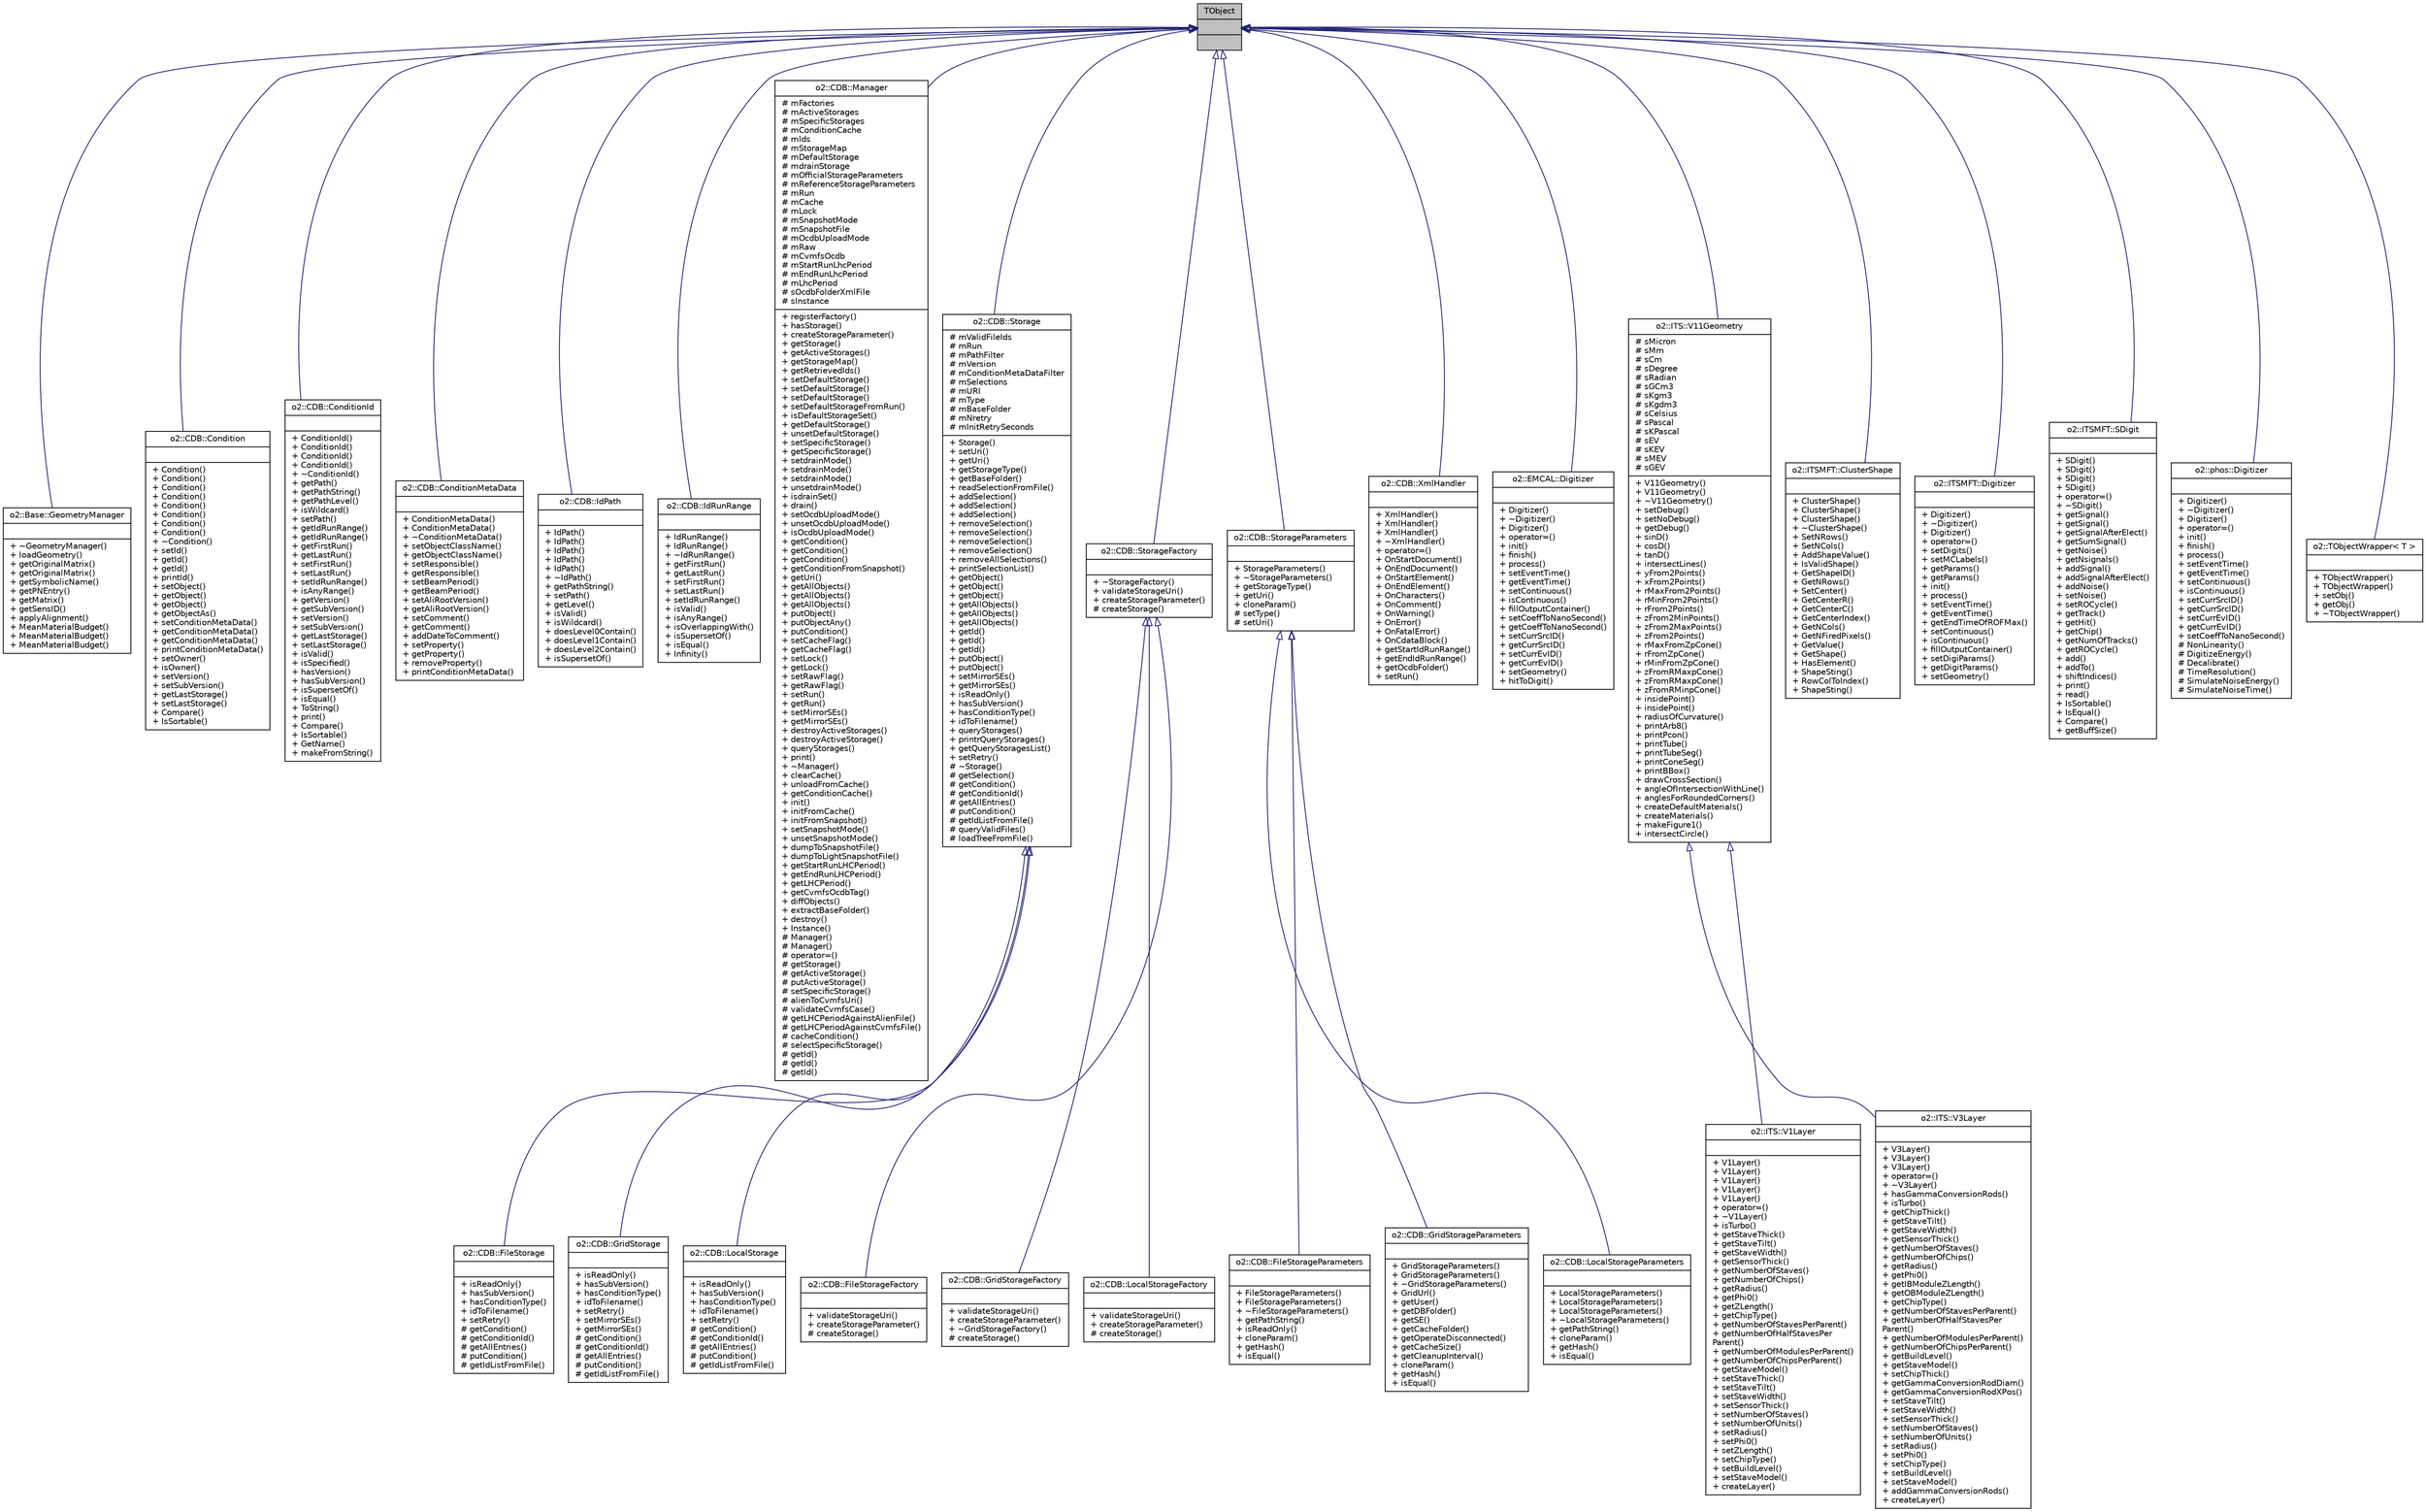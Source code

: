 digraph "TObject"
{
 // INTERACTIVE_SVG=YES
  bgcolor="transparent";
  edge [fontname="Helvetica",fontsize="10",labelfontname="Helvetica",labelfontsize="10"];
  node [fontname="Helvetica",fontsize="10",shape=record];
  Node1 [label="{TObject\n||}",height=0.2,width=0.4,color="black", fillcolor="grey75", style="filled" fontcolor="black"];
  Node1 -> Node2 [dir="back",color="midnightblue",fontsize="10",style="solid",arrowtail="onormal",fontname="Helvetica"];
  Node2 [label="{o2::Base::GeometryManager\n||+ ~GeometryManager()\l+ loadGeometry()\l+ getOriginalMatrix()\l+ getOriginalMatrix()\l+ getSymbolicName()\l+ getPNEntry()\l+ getMatrix()\l+ getSensID()\l+ applyAlignment()\l+ MeanMaterialBudget()\l+ MeanMaterialBudget()\l+ MeanMaterialBudget()\l}",height=0.2,width=0.4,color="black",URL="$d2/da4/classo2_1_1Base_1_1GeometryManager.html"];
  Node1 -> Node3 [dir="back",color="midnightblue",fontsize="10",style="solid",arrowtail="onormal",fontname="Helvetica"];
  Node3 [label="{o2::CDB::Condition\n||+ Condition()\l+ Condition()\l+ Condition()\l+ Condition()\l+ Condition()\l+ Condition()\l+ Condition()\l+ Condition()\l+ ~Condition()\l+ setId()\l+ getId()\l+ getId()\l+ printId()\l+ setObject()\l+ getObject()\l+ getObject()\l+ getObjectAs()\l+ setConditionMetaData()\l+ getConditionMetaData()\l+ getConditionMetaData()\l+ printConditionMetaData()\l+ setOwner()\l+ isOwner()\l+ setVersion()\l+ setSubVersion()\l+ getLastStorage()\l+ setLastStorage()\l+ Compare()\l+ IsSortable()\l}",height=0.2,width=0.4,color="black",URL="$d8/dcd/classo2_1_1CDB_1_1Condition.html"];
  Node1 -> Node4 [dir="back",color="midnightblue",fontsize="10",style="solid",arrowtail="onormal",fontname="Helvetica"];
  Node4 [label="{o2::CDB::ConditionId\n||+ ConditionId()\l+ ConditionId()\l+ ConditionId()\l+ ConditionId()\l+ ~ConditionId()\l+ getPath()\l+ getPathString()\l+ getPathLevel()\l+ isWildcard()\l+ setPath()\l+ getIdRunRange()\l+ getIdRunRange()\l+ getFirstRun()\l+ getLastRun()\l+ setFirstRun()\l+ setLastRun()\l+ setIdRunRange()\l+ isAnyRange()\l+ getVersion()\l+ getSubVersion()\l+ setVersion()\l+ setSubVersion()\l+ getLastStorage()\l+ setLastStorage()\l+ isValid()\l+ isSpecified()\l+ hasVersion()\l+ hasSubVersion()\l+ isSupersetOf()\l+ isEqual()\l+ ToString()\l+ print()\l+ Compare()\l+ IsSortable()\l+ GetName()\l+ makeFromString()\l}",height=0.2,width=0.4,color="black",URL="$d7/dc9/classo2_1_1CDB_1_1ConditionId.html"];
  Node1 -> Node5 [dir="back",color="midnightblue",fontsize="10",style="solid",arrowtail="onormal",fontname="Helvetica"];
  Node5 [label="{o2::CDB::ConditionMetaData\n||+ ConditionMetaData()\l+ ConditionMetaData()\l+ ~ConditionMetaData()\l+ setObjectClassName()\l+ getObjectClassName()\l+ setResponsible()\l+ getResponsible()\l+ setBeamPeriod()\l+ getBeamPeriod()\l+ setAliRootVersion()\l+ getAliRootVersion()\l+ setComment()\l+ getComment()\l+ addDateToComment()\l+ setProperty()\l+ getProperty()\l+ removeProperty()\l+ printConditionMetaData()\l}",height=0.2,width=0.4,color="black",URL="$d8/d14/classo2_1_1CDB_1_1ConditionMetaData.html"];
  Node1 -> Node6 [dir="back",color="midnightblue",fontsize="10",style="solid",arrowtail="onormal",fontname="Helvetica"];
  Node6 [label="{o2::CDB::IdPath\n||+ IdPath()\l+ IdPath()\l+ IdPath()\l+ IdPath()\l+ IdPath()\l+ ~IdPath()\l+ getPathString()\l+ setPath()\l+ getLevel()\l+ isValid()\l+ isWildcard()\l+ doesLevel0Contain()\l+ doesLevel1Contain()\l+ doesLevel2Contain()\l+ isSupersetOf()\l}",height=0.2,width=0.4,color="black",URL="$d6/dae/classo2_1_1CDB_1_1IdPath.html"];
  Node1 -> Node7 [dir="back",color="midnightblue",fontsize="10",style="solid",arrowtail="onormal",fontname="Helvetica"];
  Node7 [label="{o2::CDB::IdRunRange\n||+ IdRunRange()\l+ IdRunRange()\l+ ~IdRunRange()\l+ getFirstRun()\l+ getLastRun()\l+ setFirstRun()\l+ setLastRun()\l+ setIdRunRange()\l+ isValid()\l+ isAnyRange()\l+ isOverlappingWith()\l+ isSupersetOf()\l+ isEqual()\l+ Infinity()\l}",height=0.2,width=0.4,color="black",URL="$d5/dc9/classo2_1_1CDB_1_1IdRunRange.html"];
  Node1 -> Node8 [dir="back",color="midnightblue",fontsize="10",style="solid",arrowtail="onormal",fontname="Helvetica"];
  Node8 [label="{o2::CDB::Manager\n|# mFactories\l# mActiveStorages\l# mSpecificStorages\l# mConditionCache\l# mIds\l# mStorageMap\l# mDefaultStorage\l# mdrainStorage\l# mOfficialStorageParameters\l# mReferenceStorageParameters\l# mRun\l# mCache\l# mLock\l# mSnapshotMode\l# mSnapshotFile\l# mOcdbUploadMode\l# mRaw\l# mCvmfsOcdb\l# mStartRunLhcPeriod\l# mEndRunLhcPeriod\l# mLhcPeriod\l# sOcdbFolderXmlFile\l# sInstance\l|+ registerFactory()\l+ hasStorage()\l+ createStorageParameter()\l+ getStorage()\l+ getActiveStorages()\l+ getStorageMap()\l+ getRetrievedIds()\l+ setDefaultStorage()\l+ setDefaultStorage()\l+ setDefaultStorage()\l+ setDefaultStorageFromRun()\l+ isDefaultStorageSet()\l+ getDefaultStorage()\l+ unsetDefaultStorage()\l+ setSpecificStorage()\l+ getSpecificStorage()\l+ setdrainMode()\l+ setdrainMode()\l+ setdrainMode()\l+ unsetdrainMode()\l+ isdrainSet()\l+ drain()\l+ setOcdbUploadMode()\l+ unsetOcdbUploadMode()\l+ isOcdbUploadMode()\l+ getCondition()\l+ getCondition()\l+ getCondition()\l+ getConditionFromSnapshot()\l+ getUri()\l+ getAllObjects()\l+ getAllObjects()\l+ getAllObjects()\l+ putObject()\l+ putObjectAny()\l+ putCondition()\l+ setCacheFlag()\l+ getCacheFlag()\l+ setLock()\l+ getLock()\l+ setRawFlag()\l+ getRawFlag()\l+ setRun()\l+ getRun()\l+ setMirrorSEs()\l+ getMirrorSEs()\l+ destroyActiveStorages()\l+ destroyActiveStorage()\l+ queryStorages()\l+ print()\l+ ~Manager()\l+ clearCache()\l+ unloadFromCache()\l+ getConditionCache()\l+ init()\l+ initFromCache()\l+ initFromSnapshot()\l+ setSnapshotMode()\l+ unsetSnapshotMode()\l+ dumpToSnapshotFile()\l+ dumpToLightSnapshotFile()\l+ getStartRunLHCPeriod()\l+ getEndRunLHCPeriod()\l+ getLHCPeriod()\l+ getCvmfsOcdbTag()\l+ diffObjects()\l+ extractBaseFolder()\l+ destroy()\l+ Instance()\l# Manager()\l# Manager()\l# operator=()\l# getStorage()\l# getActiveStorage()\l# putActiveStorage()\l# setSpecificStorage()\l# alienToCvmfsUri()\l# validateCvmfsCase()\l# getLHCPeriodAgainstAlienFile()\l# getLHCPeriodAgainstCvmfsFile()\l# cacheCondition()\l# selectSpecificStorage()\l# getId()\l# getId()\l# getId()\l}",height=0.2,width=0.4,color="black",URL="$d2/d59/classo2_1_1CDB_1_1Manager.html"];
  Node1 -> Node9 [dir="back",color="midnightblue",fontsize="10",style="solid",arrowtail="onormal",fontname="Helvetica"];
  Node9 [label="{o2::CDB::Storage\n|# mValidFileIds\l# mRun\l# mPathFilter\l# mVersion\l# mConditionMetaDataFilter\l# mSelections\l# mURI\l# mType\l# mBaseFolder\l# mNretry\l# mInitRetrySeconds\l|+ Storage()\l+ setUri()\l+ getUri()\l+ getStorageType()\l+ getBaseFolder()\l+ readSelectionFromFile()\l+ addSelection()\l+ addSelection()\l+ addSelection()\l+ removeSelection()\l+ removeSelection()\l+ removeSelection()\l+ removeSelection()\l+ removeAllSelections()\l+ printSelectionList()\l+ getObject()\l+ getObject()\l+ getObject()\l+ getAllObjects()\l+ getAllObjects()\l+ getAllObjects()\l+ getId()\l+ getId()\l+ getId()\l+ putObject()\l+ putObject()\l+ setMirrorSEs()\l+ getMirrorSEs()\l+ isReadOnly()\l+ hasSubVersion()\l+ hasConditionType()\l+ idToFilename()\l+ queryStorages()\l+ printrQueryStorages()\l+ getQueryStoragesList()\l+ setRetry()\l# ~Storage()\l# getSelection()\l# getCondition()\l# getConditionId()\l# getAllEntries()\l# putCondition()\l# getIdListFromFile()\l# queryValidFiles()\l# loadTreeFromFile()\l}",height=0.2,width=0.4,color="black",URL="$df/d3a/classo2_1_1CDB_1_1Storage.html"];
  Node9 -> Node10 [dir="back",color="midnightblue",fontsize="10",style="solid",arrowtail="onormal",fontname="Helvetica"];
  Node10 [label="{o2::CDB::FileStorage\n||+ isReadOnly()\l+ hasSubVersion()\l+ hasConditionType()\l+ idToFilename()\l+ setRetry()\l# getCondition()\l# getConditionId()\l# getAllEntries()\l# putCondition()\l# getIdListFromFile()\l}",height=0.2,width=0.4,color="black",URL="$d2/d33/classo2_1_1CDB_1_1FileStorage.html"];
  Node9 -> Node11 [dir="back",color="midnightblue",fontsize="10",style="solid",arrowtail="onormal",fontname="Helvetica"];
  Node11 [label="{o2::CDB::GridStorage\n||+ isReadOnly()\l+ hasSubVersion()\l+ hasConditionType()\l+ idToFilename()\l+ setRetry()\l+ setMirrorSEs()\l+ getMirrorSEs()\l# getCondition()\l# getConditionId()\l# getAllEntries()\l# putCondition()\l# getIdListFromFile()\l}",height=0.2,width=0.4,color="black",URL="$dd/ddb/classo2_1_1CDB_1_1GridStorage.html"];
  Node9 -> Node12 [dir="back",color="midnightblue",fontsize="10",style="solid",arrowtail="onormal",fontname="Helvetica"];
  Node12 [label="{o2::CDB::LocalStorage\n||+ isReadOnly()\l+ hasSubVersion()\l+ hasConditionType()\l+ idToFilename()\l+ setRetry()\l# getCondition()\l# getConditionId()\l# getAllEntries()\l# putCondition()\l# getIdListFromFile()\l}",height=0.2,width=0.4,color="black",URL="$d6/dba/classo2_1_1CDB_1_1LocalStorage.html"];
  Node1 -> Node13 [dir="back",color="midnightblue",fontsize="10",style="solid",arrowtail="onormal",fontname="Helvetica"];
  Node13 [label="{o2::CDB::StorageFactory\n||+ ~StorageFactory()\l+ validateStorageUri()\l+ createStorageParameter()\l# createStorage()\l}",height=0.2,width=0.4,color="black",URL="$dd/d3f/classo2_1_1CDB_1_1StorageFactory.html"];
  Node13 -> Node14 [dir="back",color="midnightblue",fontsize="10",style="solid",arrowtail="onormal",fontname="Helvetica"];
  Node14 [label="{o2::CDB::FileStorageFactory\n||+ validateStorageUri()\l+ createStorageParameter()\l# createStorage()\l}",height=0.2,width=0.4,color="black",URL="$d2/d56/classo2_1_1CDB_1_1FileStorageFactory.html"];
  Node13 -> Node15 [dir="back",color="midnightblue",fontsize="10",style="solid",arrowtail="onormal",fontname="Helvetica"];
  Node15 [label="{o2::CDB::GridStorageFactory\n||+ validateStorageUri()\l+ createStorageParameter()\l+ ~GridStorageFactory()\l# createStorage()\l}",height=0.2,width=0.4,color="black",URL="$dd/dcc/classo2_1_1CDB_1_1GridStorageFactory.html"];
  Node13 -> Node16 [dir="back",color="midnightblue",fontsize="10",style="solid",arrowtail="onormal",fontname="Helvetica"];
  Node16 [label="{o2::CDB::LocalStorageFactory\n||+ validateStorageUri()\l+ createStorageParameter()\l# createStorage()\l}",height=0.2,width=0.4,color="black",URL="$d4/d68/classo2_1_1CDB_1_1LocalStorageFactory.html"];
  Node1 -> Node17 [dir="back",color="midnightblue",fontsize="10",style="solid",arrowtail="onormal",fontname="Helvetica"];
  Node17 [label="{o2::CDB::StorageParameters\n||+ StorageParameters()\l+ ~StorageParameters()\l+ getStorageType()\l+ getUri()\l+ cloneParam()\l# setType()\l# setUri()\l}",height=0.2,width=0.4,color="black",URL="$d2/d64/classo2_1_1CDB_1_1StorageParameters.html"];
  Node17 -> Node18 [dir="back",color="midnightblue",fontsize="10",style="solid",arrowtail="onormal",fontname="Helvetica"];
  Node18 [label="{o2::CDB::FileStorageParameters\n||+ FileStorageParameters()\l+ FileStorageParameters()\l+ ~FileStorageParameters()\l+ getPathString()\l+ isReadOnly()\l+ cloneParam()\l+ getHash()\l+ isEqual()\l}",height=0.2,width=0.4,color="black",URL="$d4/d3f/classo2_1_1CDB_1_1FileStorageParameters.html"];
  Node17 -> Node19 [dir="back",color="midnightblue",fontsize="10",style="solid",arrowtail="onormal",fontname="Helvetica"];
  Node19 [label="{o2::CDB::GridStorageParameters\n||+ GridStorageParameters()\l+ GridStorageParameters()\l+ ~GridStorageParameters()\l+ GridUrl()\l+ getUser()\l+ getDBFolder()\l+ getSE()\l+ getCacheFolder()\l+ getOperateDisconnected()\l+ getCacheSize()\l+ getCleanupInterval()\l+ cloneParam()\l+ getHash()\l+ isEqual()\l}",height=0.2,width=0.4,color="black",URL="$d7/dde/classo2_1_1CDB_1_1GridStorageParameters.html"];
  Node17 -> Node20 [dir="back",color="midnightblue",fontsize="10",style="solid",arrowtail="onormal",fontname="Helvetica"];
  Node20 [label="{o2::CDB::LocalStorageParameters\n||+ LocalStorageParameters()\l+ LocalStorageParameters()\l+ LocalStorageParameters()\l+ ~LocalStorageParameters()\l+ getPathString()\l+ cloneParam()\l+ getHash()\l+ isEqual()\l}",height=0.2,width=0.4,color="black",URL="$db/dab/classo2_1_1CDB_1_1LocalStorageParameters.html"];
  Node1 -> Node21 [dir="back",color="midnightblue",fontsize="10",style="solid",arrowtail="onormal",fontname="Helvetica"];
  Node21 [label="{o2::CDB::XmlHandler\n||+ XmlHandler()\l+ XmlHandler()\l+ XmlHandler()\l+ ~XmlHandler()\l+ operator=()\l+ OnStartDocument()\l+ OnEndDocument()\l+ OnStartElement()\l+ OnEndElement()\l+ OnCharacters()\l+ OnComment()\l+ OnWarning()\l+ OnError()\l+ OnFatalError()\l+ OnCdataBlock()\l+ getStartIdRunRange()\l+ getEndIdRunRange()\l+ getOcdbFolder()\l+ setRun()\l}",height=0.2,width=0.4,color="black",URL="$d4/d8b/classo2_1_1CDB_1_1XmlHandler.html"];
  Node1 -> Node22 [dir="back",color="midnightblue",fontsize="10",style="solid",arrowtail="onormal",fontname="Helvetica"];
  Node22 [label="{o2::EMCAL::Digitizer\n||+ Digitizer()\l+ ~Digitizer()\l+ Digitizer()\l+ operator=()\l+ init()\l+ finish()\l+ process()\l+ setEventTime()\l+ getEventTime()\l+ setContinuous()\l+ isContinuous()\l+ fillOutputContainer()\l+ setCoeffToNanoSecond()\l+ getCoeffToNanoSecond()\l+ setCurrSrcID()\l+ getCurrSrcID()\l+ setCurrEvID()\l+ getCurrEvID()\l+ setGeometry()\l+ hitToDigit()\l}",height=0.2,width=0.4,color="black",URL="$d6/d00/classo2_1_1EMCAL_1_1Digitizer.html"];
  Node1 -> Node23 [dir="back",color="midnightblue",fontsize="10",style="solid",arrowtail="onormal",fontname="Helvetica"];
  Node23 [label="{o2::ITS::V11Geometry\n|# sMicron\l# sMm\l# sCm\l# sDegree\l# sRadian\l# sGCm3\l# sKgm3\l# sKgdm3\l# sCelsius\l# sPascal\l# sKPascal\l# sEV\l# sKEV\l# sMEV\l# sGEV\l|+ V11Geometry()\l+ V11Geometry()\l+ ~V11Geometry()\l+ setDebug()\l+ setNoDebug()\l+ getDebug()\l+ sinD()\l+ cosD()\l+ tanD()\l+ intersectLines()\l+ yFrom2Points()\l+ xFrom2Points()\l+ rMaxFrom2Points()\l+ rMinFrom2Points()\l+ rFrom2Points()\l+ zFrom2MinPoints()\l+ zFrom2MaxPoints()\l+ zFrom2Points()\l+ rMaxFromZpCone()\l+ rFromZpCone()\l+ rMinFromZpCone()\l+ zFromRMaxpCone()\l+ zFromRMaxpCone()\l+ zFromRMinpCone()\l+ insidePoint()\l+ insidePoint()\l+ radiusOfCurvature()\l+ printArb8()\l+ printPcon()\l+ printTube()\l+ printTubeSeg()\l+ printConeSeg()\l+ printBBox()\l+ drawCrossSection()\l+ angleOfIntersectionWithLine()\l+ anglesForRoundedCorners()\l+ createDefaultMaterials()\l+ createMaterials()\l+ makeFigure1()\l+ intersectCircle()\l}",height=0.2,width=0.4,color="black",URL="$d6/d5b/classo2_1_1ITS_1_1V11Geometry.html"];
  Node23 -> Node24 [dir="back",color="midnightblue",fontsize="10",style="solid",arrowtail="onormal",fontname="Helvetica"];
  Node24 [label="{o2::ITS::V1Layer\n||+ V1Layer()\l+ V1Layer()\l+ V1Layer()\l+ V1Layer()\l+ V1Layer()\l+ operator=()\l+ ~V1Layer()\l+ isTurbo()\l+ getStaveThick()\l+ getStaveTilt()\l+ getStaveWidth()\l+ getSensorThick()\l+ getNumberOfStaves()\l+ getNumberOfChips()\l+ getRadius()\l+ getPhi0()\l+ getZLength()\l+ getChipType()\l+ getNumberOfStavesPerParent()\l+ getNumberOfHalfStavesPer\lParent()\l+ getNumberOfModulesPerParent()\l+ getNumberOfChipsPerParent()\l+ getStaveModel()\l+ setStaveThick()\l+ setStaveTilt()\l+ setStaveWidth()\l+ setSensorThick()\l+ setNumberOfStaves()\l+ setNumberOfUnits()\l+ setRadius()\l+ setPhi0()\l+ setZLength()\l+ setChipType()\l+ setBuildLevel()\l+ setStaveModel()\l+ createLayer()\l}",height=0.2,width=0.4,color="black",URL="$df/daf/classo2_1_1ITS_1_1V1Layer.html"];
  Node23 -> Node25 [dir="back",color="midnightblue",fontsize="10",style="solid",arrowtail="onormal",fontname="Helvetica"];
  Node25 [label="{o2::ITS::V3Layer\n||+ V3Layer()\l+ V3Layer()\l+ V3Layer()\l+ operator=()\l+ ~V3Layer()\l+ hasGammaConversionRods()\l+ isTurbo()\l+ getChipThick()\l+ getStaveTilt()\l+ getStaveWidth()\l+ getSensorThick()\l+ getNumberOfStaves()\l+ getNumberOfChips()\l+ getRadius()\l+ getPhi0()\l+ getIBModuleZLength()\l+ getOBModuleZLength()\l+ getChipType()\l+ getNumberOfStavesPerParent()\l+ getNumberOfHalfStavesPer\lParent()\l+ getNumberOfModulesPerParent()\l+ getNumberOfChipsPerParent()\l+ getBuildLevel()\l+ getStaveModel()\l+ setChipThick()\l+ getGammaConversionRodDiam()\l+ getGammaConversionRodXPos()\l+ setStaveTilt()\l+ setStaveWidth()\l+ setSensorThick()\l+ setNumberOfStaves()\l+ setNumberOfUnits()\l+ setRadius()\l+ setPhi0()\l+ setChipType()\l+ setBuildLevel()\l+ setStaveModel()\l+ addGammaConversionRods()\l+ createLayer()\l}",height=0.2,width=0.4,color="black",URL="$d5/de4/classo2_1_1ITS_1_1V3Layer.html"];
  Node1 -> Node26 [dir="back",color="midnightblue",fontsize="10",style="solid",arrowtail="onormal",fontname="Helvetica"];
  Node26 [label="{o2::ITSMFT::ClusterShape\n||+ ClusterShape()\l+ ClusterShape()\l+ ClusterShape()\l+ ~ClusterShape()\l+ SetNRows()\l+ SetNCols()\l+ AddShapeValue()\l+ IsValidShape()\l+ GetShapeID()\l+ GetNRows()\l+ SetCenter()\l+ GetCenterR()\l+ GetCenterC()\l+ GetCenterIndex()\l+ GetNCols()\l+ GetNFiredPixels()\l+ GetValue()\l+ GetShape()\l+ HasElement()\l+ ShapeSting()\l+ RowColToIndex()\l+ ShapeSting()\l}",height=0.2,width=0.4,color="black",URL="$d9/d42/classo2_1_1ITSMFT_1_1ClusterShape.html"];
  Node1 -> Node27 [dir="back",color="midnightblue",fontsize="10",style="solid",arrowtail="onormal",fontname="Helvetica"];
  Node27 [label="{o2::ITSMFT::Digitizer\n||+ Digitizer()\l+ ~Digitizer()\l+ Digitizer()\l+ operator=()\l+ setDigits()\l+ setMCLabels()\l+ getParams()\l+ getParams()\l+ init()\l+ process()\l+ setEventTime()\l+ getEventTime()\l+ getEndTimeOfROFMax()\l+ setContinuous()\l+ isContinuous()\l+ fillOutputContainer()\l+ setDigiParams()\l+ getDigitParams()\l+ setGeometry()\l}",height=0.2,width=0.4,color="black",URL="$d8/d92/classo2_1_1ITSMFT_1_1Digitizer.html"];
  Node1 -> Node28 [dir="back",color="midnightblue",fontsize="10",style="solid",arrowtail="onormal",fontname="Helvetica"];
  Node28 [label="{o2::ITSMFT::SDigit\n||+ SDigit()\l+ SDigit()\l+ SDigit()\l+ SDigit()\l+ operator=()\l+ ~SDigit()\l+ getSignal()\l+ getSignal()\l+ getSignalAfterElect()\l+ getSumSignal()\l+ getNoise()\l+ getNsignals()\l+ addSignal()\l+ addSignalAfterElect()\l+ addNoise()\l+ setNoise()\l+ setROCycle()\l+ getTrack()\l+ getHit()\l+ getChip()\l+ getNumOfTracks()\l+ getROCycle()\l+ add()\l+ addTo()\l+ shiftIndices()\l+ print()\l+ read()\l+ IsSortable()\l+ IsEqual()\l+ Compare()\l+ getBuffSize()\l}",height=0.2,width=0.4,color="black",URL="$dc/ddc/classo2_1_1ITSMFT_1_1SDigit.html"];
  Node1 -> Node29 [dir="back",color="midnightblue",fontsize="10",style="solid",arrowtail="onormal",fontname="Helvetica"];
  Node29 [label="{o2::phos::Digitizer\n||+ Digitizer()\l+ ~Digitizer()\l+ Digitizer()\l+ operator=()\l+ init()\l+ finish()\l+ process()\l+ setEventTime()\l+ getEventTime()\l+ setContinuous()\l+ isContinuous()\l+ setCurrSrcID()\l+ getCurrSrcID()\l+ setCurrEvID()\l+ getCurrEvID()\l+ setCoeffToNanoSecond()\l# NonLinearity()\l# DigitizeEnergy()\l# Decalibrate()\l# TimeResolution()\l# SimulateNoiseEnergy()\l# SimulateNoiseTime()\l}",height=0.2,width=0.4,color="black",URL="$db/d73/classo2_1_1phos_1_1Digitizer.html"];
  Node1 -> Node30 [dir="back",color="midnightblue",fontsize="10",style="solid",arrowtail="onormal",fontname="Helvetica"];
  Node30 [label="{o2::TObjectWrapper\< T \>\n||+ TObjectWrapper()\l+ TObjectWrapper()\l+ setObj()\l+ getObj()\l+ ~TObjectWrapper()\l}",height=0.2,width=0.4,color="black",URL="$d7/d2d/classo2_1_1TObjectWrapper.html"];
}
